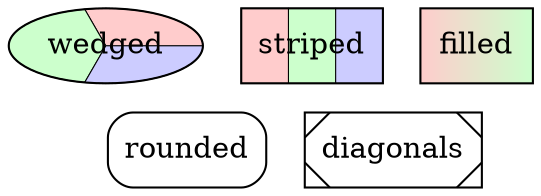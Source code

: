 graph {
  ranksep=0.2
  node [fillcolor="#ffcccc:#ccffcc:#ccccff"]
  wedged [style=wedged]
  node [shape=box]
  striped [style=striped]
  filled [style=filled]
  rounded [style=rounded]
  diagonals [style=diagonals]
  {wedged striped filled}--{rounded diagonals} [style=invis]
}
